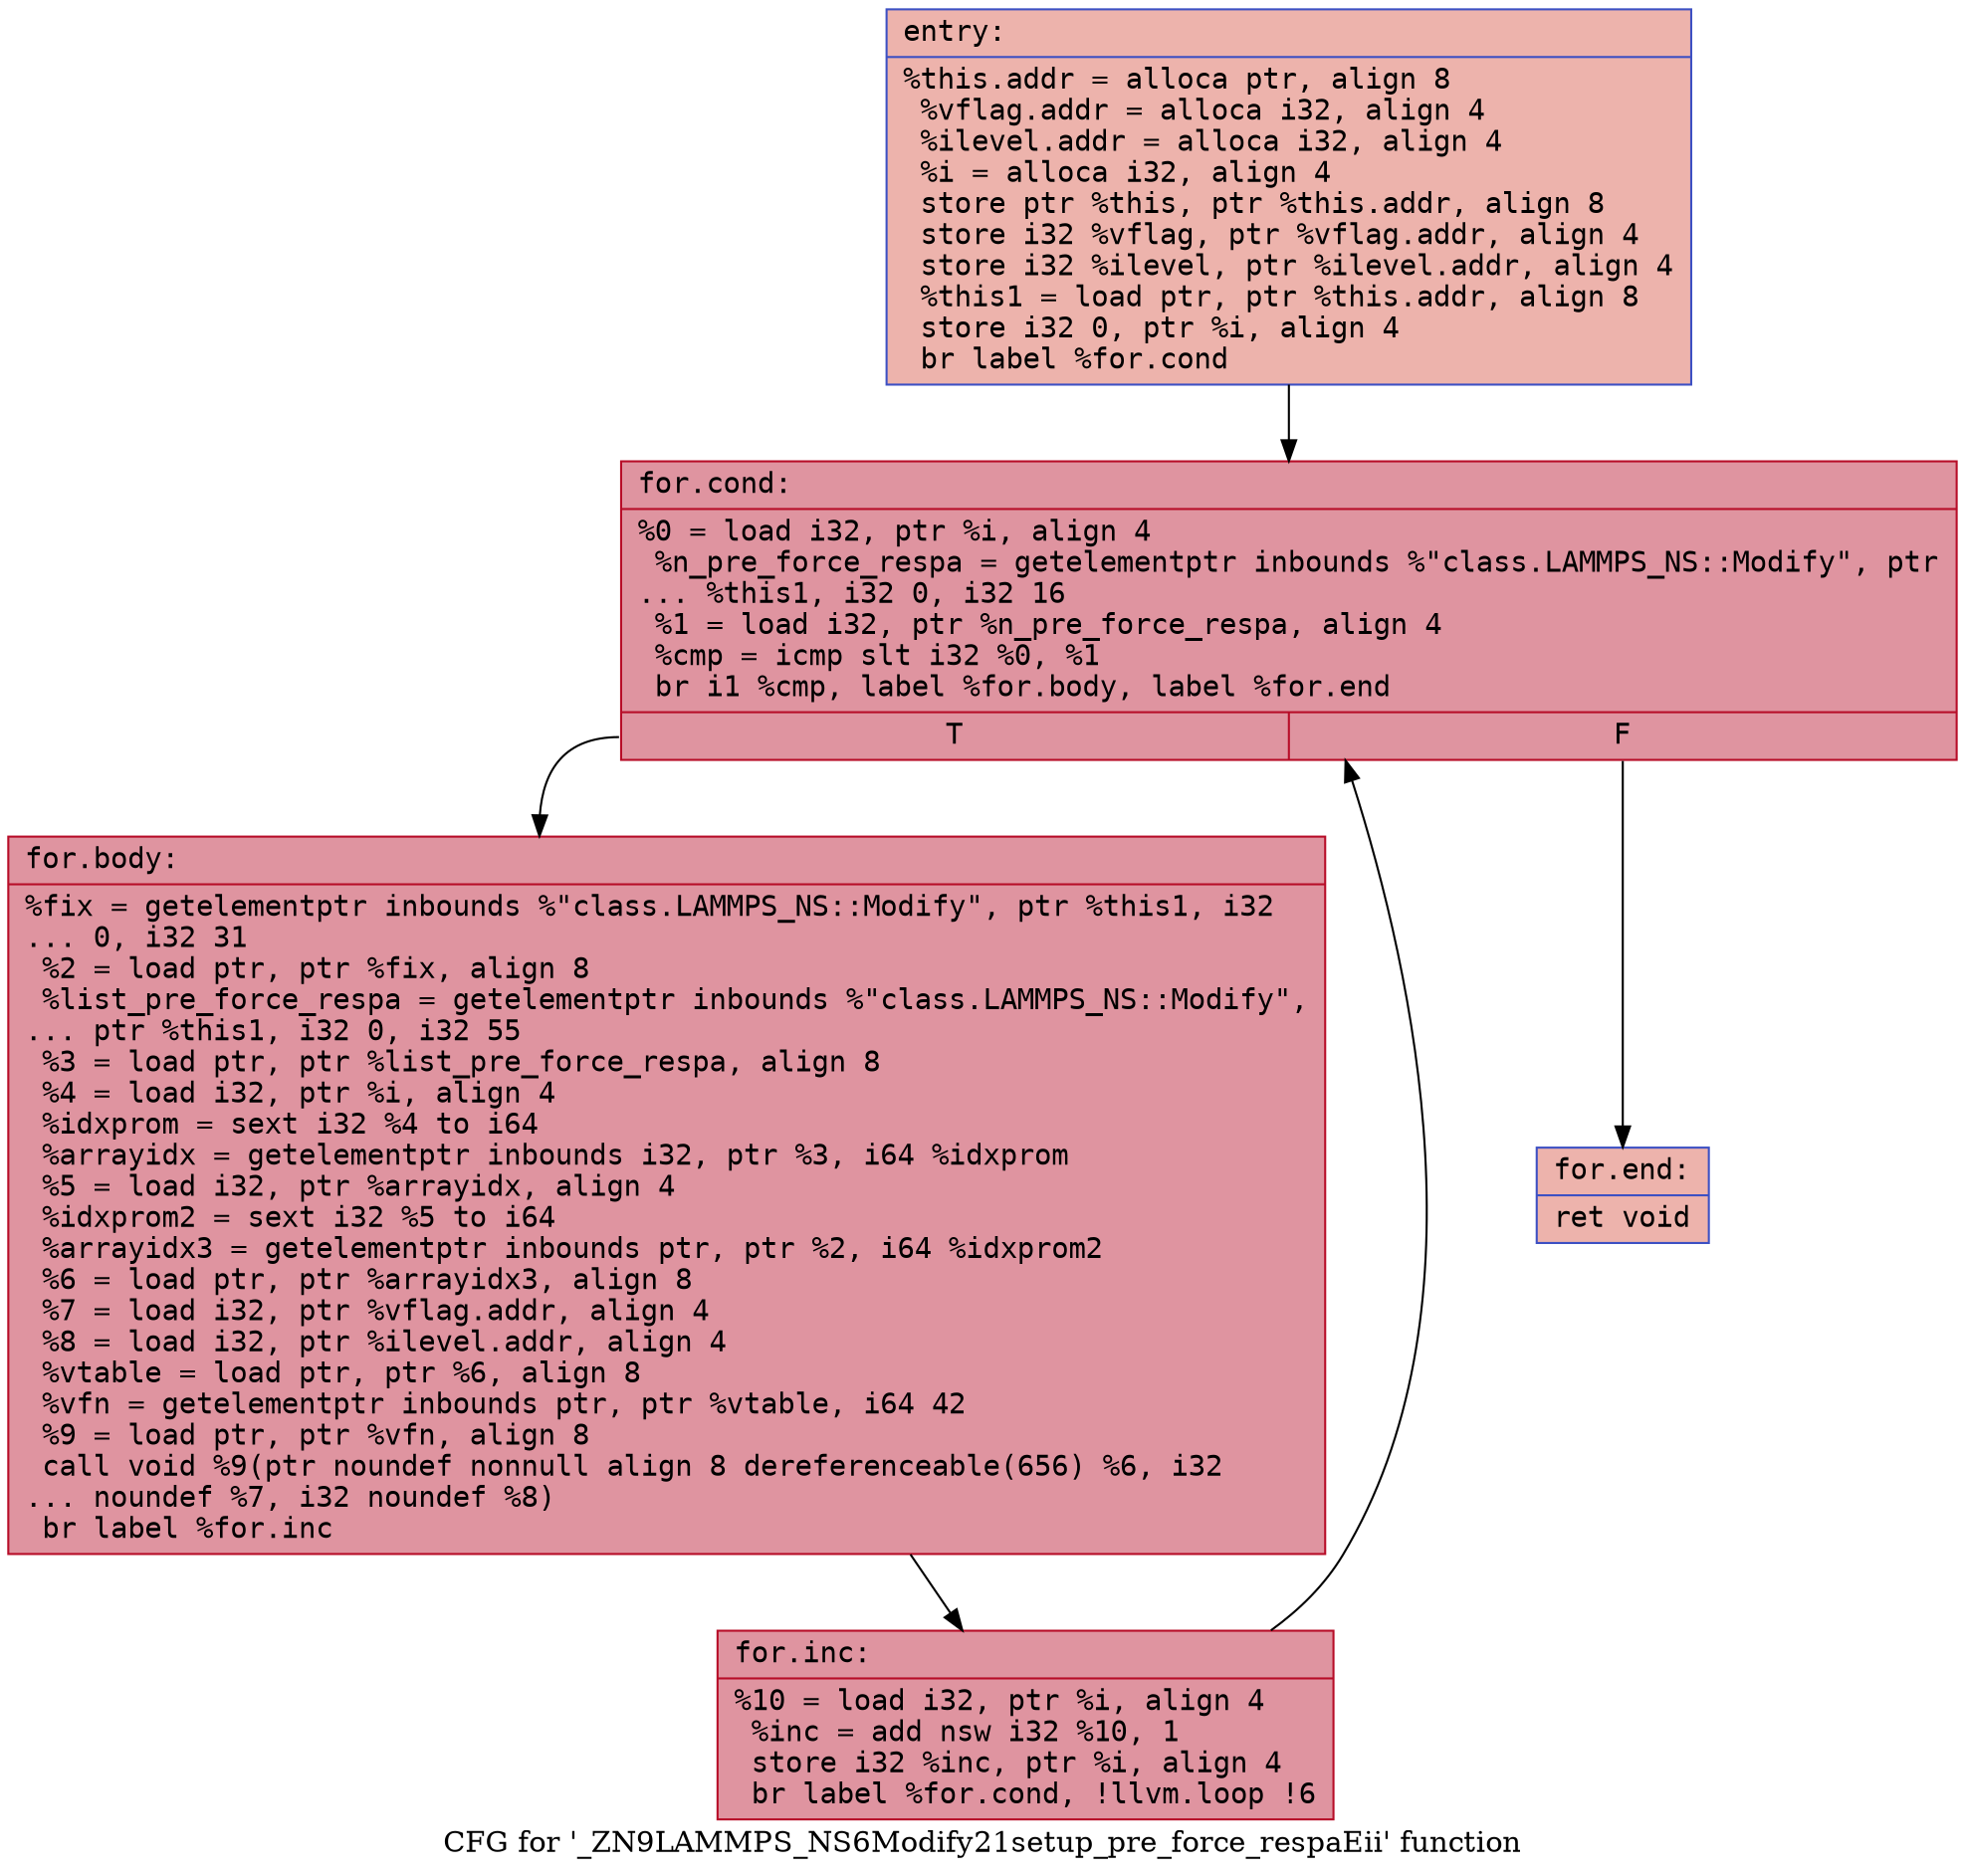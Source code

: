 digraph "CFG for '_ZN9LAMMPS_NS6Modify21setup_pre_force_respaEii' function" {
	label="CFG for '_ZN9LAMMPS_NS6Modify21setup_pre_force_respaEii' function";

	Node0x561f162de460 [shape=record,color="#3d50c3ff", style=filled, fillcolor="#d6524470" fontname="Courier",label="{entry:\l|  %this.addr = alloca ptr, align 8\l  %vflag.addr = alloca i32, align 4\l  %ilevel.addr = alloca i32, align 4\l  %i = alloca i32, align 4\l  store ptr %this, ptr %this.addr, align 8\l  store i32 %vflag, ptr %vflag.addr, align 4\l  store i32 %ilevel, ptr %ilevel.addr, align 4\l  %this1 = load ptr, ptr %this.addr, align 8\l  store i32 0, ptr %i, align 4\l  br label %for.cond\l}"];
	Node0x561f162de460 -> Node0x561f162de9d0[tooltip="entry -> for.cond\nProbability 100.00%" ];
	Node0x561f162de9d0 [shape=record,color="#b70d28ff", style=filled, fillcolor="#b70d2870" fontname="Courier",label="{for.cond:\l|  %0 = load i32, ptr %i, align 4\l  %n_pre_force_respa = getelementptr inbounds %\"class.LAMMPS_NS::Modify\", ptr\l... %this1, i32 0, i32 16\l  %1 = load i32, ptr %n_pre_force_respa, align 4\l  %cmp = icmp slt i32 %0, %1\l  br i1 %cmp, label %for.body, label %for.end\l|{<s0>T|<s1>F}}"];
	Node0x561f162de9d0:s0 -> Node0x561f162dedf0[tooltip="for.cond -> for.body\nProbability 96.88%" ];
	Node0x561f162de9d0:s1 -> Node0x561f162de340[tooltip="for.cond -> for.end\nProbability 3.12%" ];
	Node0x561f162dedf0 [shape=record,color="#b70d28ff", style=filled, fillcolor="#b70d2870" fontname="Courier",label="{for.body:\l|  %fix = getelementptr inbounds %\"class.LAMMPS_NS::Modify\", ptr %this1, i32\l... 0, i32 31\l  %2 = load ptr, ptr %fix, align 8\l  %list_pre_force_respa = getelementptr inbounds %\"class.LAMMPS_NS::Modify\",\l... ptr %this1, i32 0, i32 55\l  %3 = load ptr, ptr %list_pre_force_respa, align 8\l  %4 = load i32, ptr %i, align 4\l  %idxprom = sext i32 %4 to i64\l  %arrayidx = getelementptr inbounds i32, ptr %3, i64 %idxprom\l  %5 = load i32, ptr %arrayidx, align 4\l  %idxprom2 = sext i32 %5 to i64\l  %arrayidx3 = getelementptr inbounds ptr, ptr %2, i64 %idxprom2\l  %6 = load ptr, ptr %arrayidx3, align 8\l  %7 = load i32, ptr %vflag.addr, align 4\l  %8 = load i32, ptr %ilevel.addr, align 4\l  %vtable = load ptr, ptr %6, align 8\l  %vfn = getelementptr inbounds ptr, ptr %vtable, i64 42\l  %9 = load ptr, ptr %vfn, align 8\l  call void %9(ptr noundef nonnull align 8 dereferenceable(656) %6, i32\l... noundef %7, i32 noundef %8)\l  br label %for.inc\l}"];
	Node0x561f162dedf0 -> Node0x561f162dfae0[tooltip="for.body -> for.inc\nProbability 100.00%" ];
	Node0x561f162dfae0 [shape=record,color="#b70d28ff", style=filled, fillcolor="#b70d2870" fontname="Courier",label="{for.inc:\l|  %10 = load i32, ptr %i, align 4\l  %inc = add nsw i32 %10, 1\l  store i32 %inc, ptr %i, align 4\l  br label %for.cond, !llvm.loop !6\l}"];
	Node0x561f162dfae0 -> Node0x561f162de9d0[tooltip="for.inc -> for.cond\nProbability 100.00%" ];
	Node0x561f162de340 [shape=record,color="#3d50c3ff", style=filled, fillcolor="#d6524470" fontname="Courier",label="{for.end:\l|  ret void\l}"];
}
